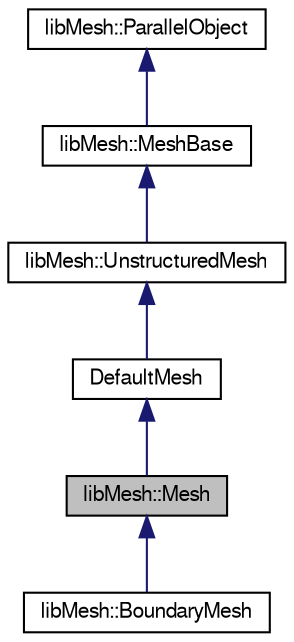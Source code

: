 digraph "libMesh::Mesh"
{
  edge [fontname="FreeSans",fontsize="10",labelfontname="FreeSans",labelfontsize="10"];
  node [fontname="FreeSans",fontsize="10",shape=record];
  Node1 [label="libMesh::Mesh",height=0.2,width=0.4,color="black", fillcolor="grey75", style="filled", fontcolor="black"];
  Node2 -> Node1 [dir="back",color="midnightblue",fontsize="10",style="solid",fontname="FreeSans"];
  Node2 [label="DefaultMesh",height=0.2,width=0.4,color="black", fillcolor="white", style="filled",URL="$classlibMesh_1_1ParallelMesh.html"];
  Node3 -> Node2 [dir="back",color="midnightblue",fontsize="10",style="solid",fontname="FreeSans"];
  Node3 [label="libMesh::UnstructuredMesh",height=0.2,width=0.4,color="black", fillcolor="white", style="filled",URL="$classlibMesh_1_1UnstructuredMesh.html"];
  Node4 -> Node3 [dir="back",color="midnightblue",fontsize="10",style="solid",fontname="FreeSans"];
  Node4 [label="libMesh::MeshBase",height=0.2,width=0.4,color="black", fillcolor="white", style="filled",URL="$classlibMesh_1_1MeshBase.html"];
  Node5 -> Node4 [dir="back",color="midnightblue",fontsize="10",style="solid",fontname="FreeSans"];
  Node5 [label="libMesh::ParallelObject",height=0.2,width=0.4,color="black", fillcolor="white", style="filled",URL="$classlibMesh_1_1ParallelObject.html"];
  Node1 -> Node6 [dir="back",color="midnightblue",fontsize="10",style="solid",fontname="FreeSans"];
  Node6 [label="libMesh::BoundaryMesh",height=0.2,width=0.4,color="black", fillcolor="white", style="filled",URL="$classlibMesh_1_1BoundaryMesh.html"];
}
